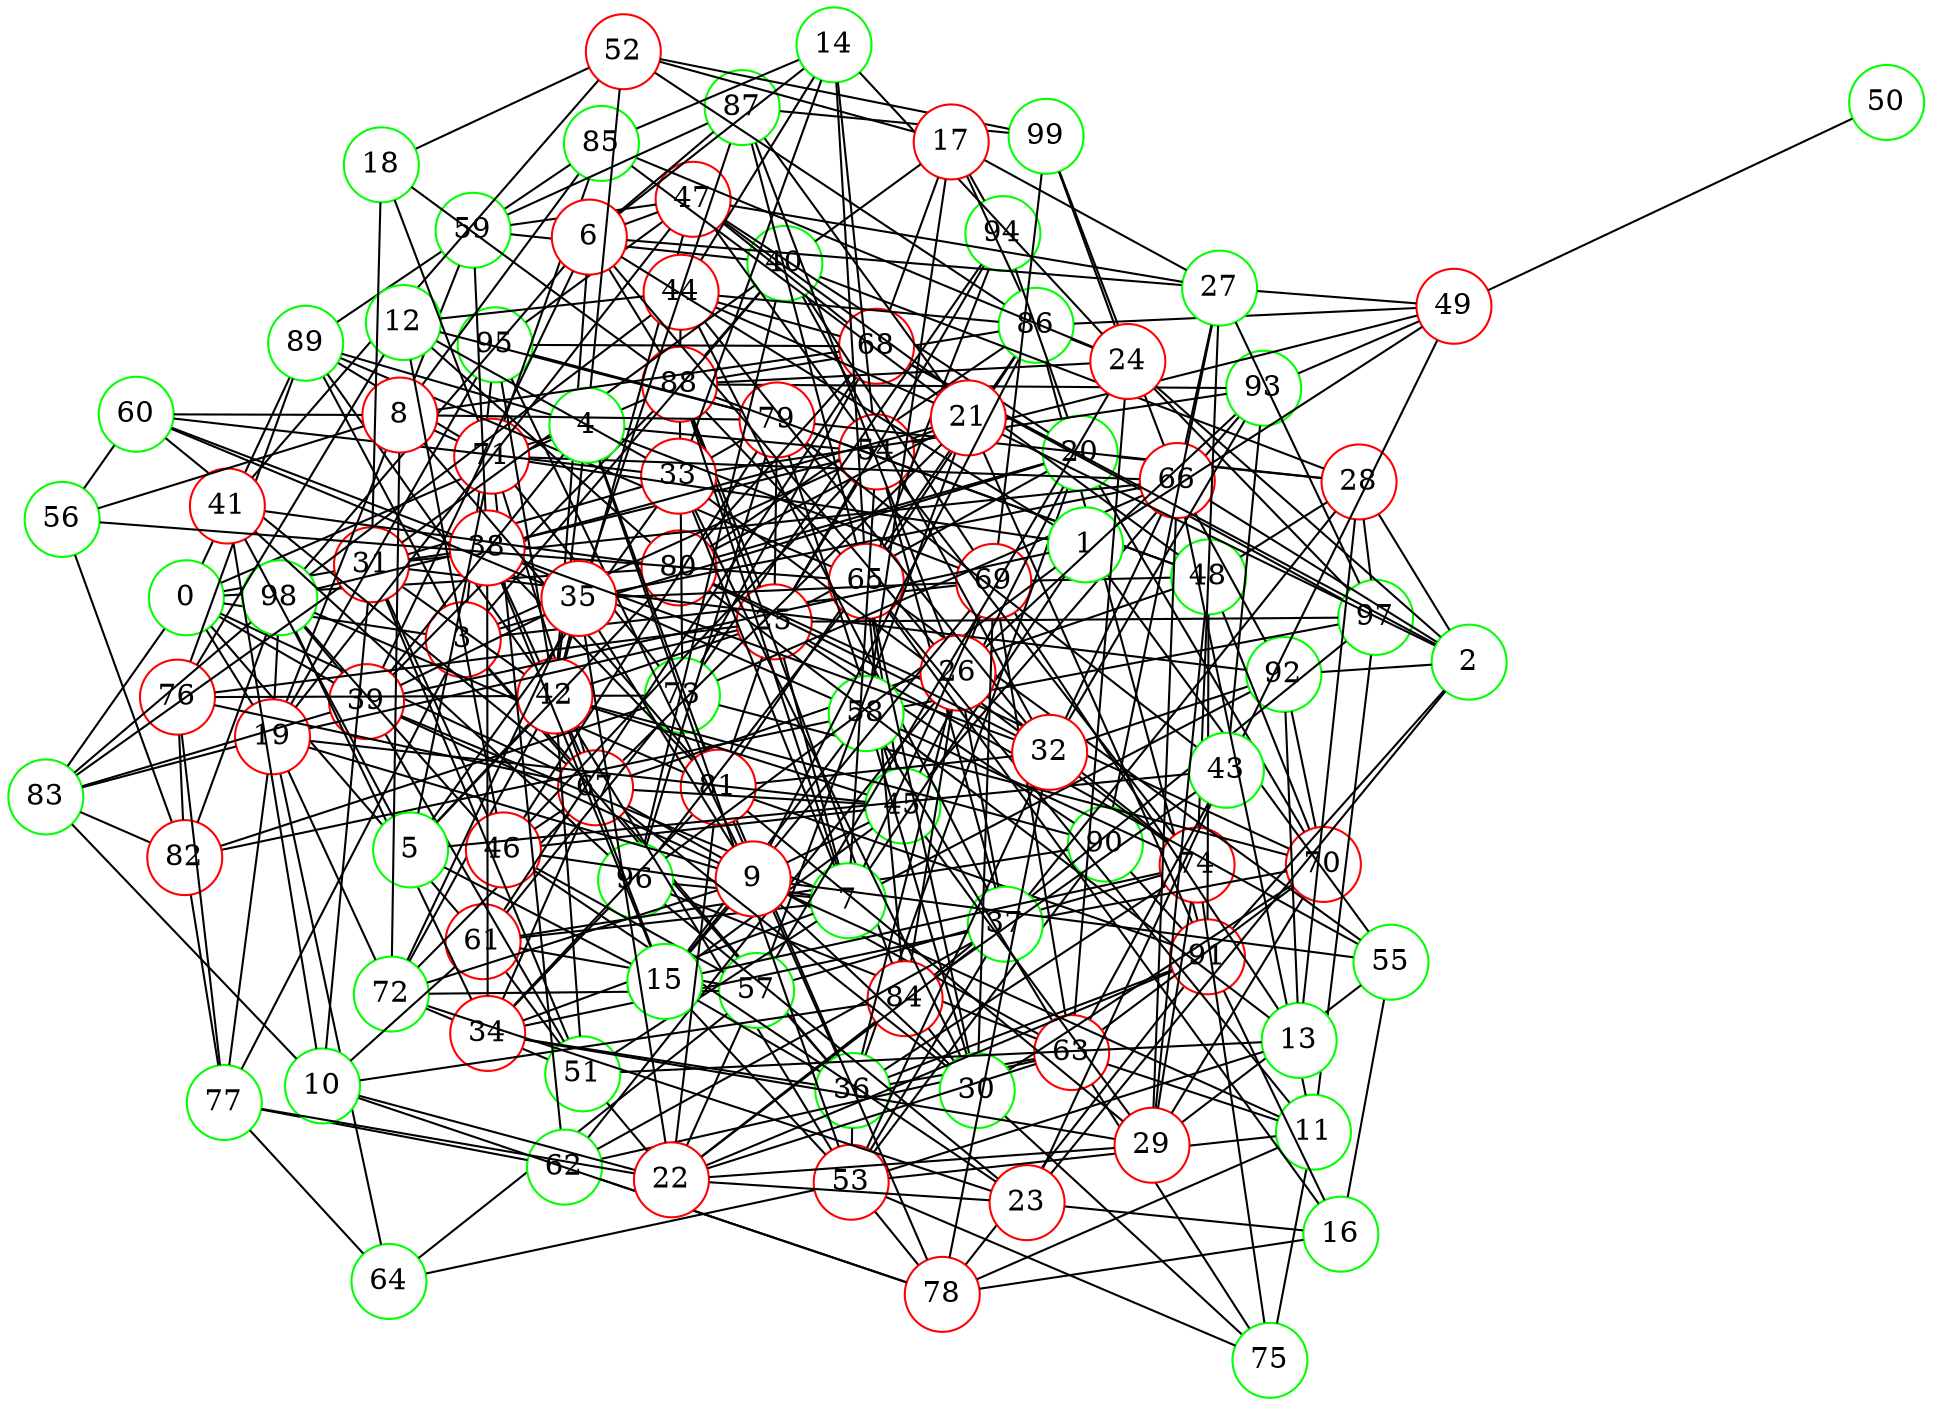 graph {
graph ["layout"="fdp"]
node ["style"="filled","fillcolor"="white","fixedsize"="true","shape"="circle"]
"0" ["color"="green"]
"80" ["color"="red"]
"86" ["color"="green"]
"88" ["color"="red"]
"93" ["color"="green"]
"91" ["color"="red"]
"3" ["color"="red"]
"67" ["color"="red"]
"71" ["color"="red"]
"85" ["color"="green"]
"89" ["color"="green"]
"73" ["color"="green"]
"82" ["color"="red"]
"98" ["color"="green"]
"83" ["color"="green"]
"76" ["color"="red"]
"77" ["color"="green"]
"78" ["color"="red"]
"94" ["color"="green"]
"72" ["color"="green"]
"20" ["color"="green"]
"36" ["color"="green"]
"81" ["color"="red"]
"53" ["color"="red"]
"64" ["color"="green"]
"90" ["color"="green"]
"75" ["color"="green"]
"74" ["color"="red"]
"63" ["color"="red"]
"96" ["color"="green"]
"69" ["color"="red"]
"99" ["color"="green"]
"70" ["color"="red"]
"92" ["color"="green"]
"25" ["color"="red"]
"97" ["color"="green"]
"42" ["color"="red"]
"45" ["color"="green"]
"65" ["color"="red"]
"84" ["color"="red"]
"87" ["color"="green"]
"46" ["color"="red"]
"54" ["color"="red"]
"57" ["color"="green"]
"61" ["color"="red"]
"68" ["color"="red"]
"95" ["color"="green"]
"79" ["color"="red"]
"47" ["color"="red"]
"48" ["color"="green"]
"59" ["color"="green"]
"51" ["color"="green"]
"55" ["color"="green"]
"28" ["color"="red"]
"37" ["color"="green"]
"44" ["color"="red"]
"62" ["color"="green"]
"40" ["color"="green"]
"19" ["color"="red"]
"39" ["color"="red"]
"31" ["color"="red"]
"33" ["color"="red"]
"60" ["color"="green"]
"66" ["color"="red"]
"38" ["color"="red"]
"58" ["color"="green"]
"1" ["color"="green"]
"49" ["color"="red"]
"50" ["color"="green"]
"6" ["color"="red"]
"26" ["color"="red"]
"27" ["color"="green"]
"14" ["color"="green"]
"24" ["color"="red"]
"7" ["color"="green"]
"34" ["color"="red"]
"2" ["color"="green"]
"21" ["color"="red"]
"23" ["color"="red"]
"43" ["color"="green"]
"4" ["color"="green"]
"52" ["color"="red"]
"5" ["color"="green"]
"41" ["color"="red"]
"15" ["color"="green"]
"8" ["color"="red"]
"56" ["color"="green"]
"9" ["color"="red"]
"35" ["color"="red"]
"11" ["color"="green"]
"30" ["color"="green"]
"10" ["color"="green"]
"22" ["color"="red"]
"29" ["color"="red"]
"12" ["color"="green"]
"13" ["color"="green"]
"16" ["color"="green"]
"17" ["color"="red"]
"18" ["color"="green"]
"32" ["color"="red"]
"0" -- "80"
"0" -- "3"
"0" -- "19"
"0" -- "67"
"0" -- "83"
"0" -- "39"
"0" -- "88"
"0" -- "89"
"0" -- "61"
"0" -- "31"
"80" -- "86"
"86" -- "88"
"86" -- "91"
"88" -- "93"
"3" -- "67"
"3" -- "20"
"3" -- "36"
"3" -- "69"
"3" -- "54"
"3" -- "40"
"3" -- "89"
"3" -- "77"
"3" -- "95"
"67" -- "71"
"67" -- "72"
"67" -- "76"
"71" -- "85"
"71" -- "73"
"71" -- "89"
"85" -- "89"
"73" -- "82"
"73" -- "88"
"73" -- "76"
"73" -- "78"
"73" -- "94"
"82" -- "98"
"82" -- "83"
"83" -- "98"
"76" -- "82"
"76" -- "89"
"76" -- "77"
"77" -- "82"
"78" -- "91"
"20" -- "80"
"20" -- "36"
"20" -- "70"
"20" -- "25"
"20" -- "28"
"20" -- "45"
"20" -- "94"
"20" -- "47"
"36" -- "81"
"36" -- "67"
"36" -- "53"
"36" -- "74"
"36" -- "91"
"36" -- "63"
"81" -- "98"
"81" -- "86"
"81" -- "91"
"53" -- "64"
"53" -- "90"
"53" -- "75"
"53" -- "78"
"64" -- "77"
"90" -- "91"
"74" -- "75"
"63" -- "96"
"63" -- "67"
"63" -- "69"
"63" -- "70"
"63" -- "75"
"69" -- "99"
"70" -- "80"
"70" -- "73"
"70" -- "92"
"25" -- "97"
"25" -- "42"
"25" -- "76"
"25" -- "79"
"25" -- "81"
"25" -- "54"
"25" -- "55"
"25" -- "88"
"25" -- "90"
"25" -- "94"
"42" -- "67"
"42" -- "72"
"42" -- "45"
"42" -- "47"
"42" -- "51"
"42" -- "53"
"42" -- "89"
"42" -- "90"
"42" -- "95"
"45" -- "65"
"45" -- "67"
"45" -- "93"
"45" -- "46"
"45" -- "79"
"65" -- "96"
"65" -- "84"
"65" -- "86"
"65" -- "87"
"65" -- "88"
"65" -- "89"
"65" -- "94"
"84" -- "97"
"84" -- "88"
"87" -- "99"
"46" -- "98"
"46" -- "67"
"46" -- "54"
"46" -- "57"
"46" -- "79"
"54" -- "98"
"54" -- "74"
"57" -- "64"
"57" -- "72"
"57" -- "74"
"57" -- "61"
"61" -- "68"
"61" -- "73"
"61" -- "90"
"68" -- "80"
"68" -- "97"
"68" -- "73"
"68" -- "95"
"79" -- "96"
"79" -- "95"
"47" -- "48"
"47" -- "68"
"47" -- "54"
"47" -- "59"
"47" -- "95"
"48" -- "67"
"48" -- "69"
"48" -- "70"
"48" -- "88"
"48" -- "91"
"48" -- "79"
"59" -- "87"
"51" -- "72"
"51" -- "61"
"55" -- "65"
"28" -- "48"
"28" -- "97"
"28" -- "37"
"28" -- "40"
"28" -- "79"
"37" -- "53"
"37" -- "54"
"37" -- "70"
"37" -- "44"
"37" -- "62"
"44" -- "98"
"44" -- "68"
"44" -- "86"
"44" -- "88"
"62" -- "71"
"62" -- "77"
"62" -- "78"
"62" -- "63"
"40" -- "96"
"40" -- "69"
"40" -- "88"
"40" -- "59"
"19" -- "64"
"19" -- "98"
"19" -- "83"
"19" -- "72"
"19" -- "25"
"19" -- "59"
"19" -- "45"
"19" -- "77"
"19" -- "47"
"19" -- "95"
"39" -- "98"
"39" -- "51"
"39" -- "83"
"39" -- "88"
"31" -- "33"
"31" -- "66"
"31" -- "51"
"31" -- "83"
"31" -- "38"
"31" -- "40"
"31" -- "42"
"31" -- "92"
"31" -- "46"
"33" -- "74"
"33" -- "60"
"33" -- "93"
"33" -- "79"
"60" -- "67"
"66" -- "99"
"66" -- "71"
"66" -- "73"
"66" -- "92"
"38" -- "81"
"38" -- "42"
"38" -- "58"
"38" -- "59"
"38" -- "60"
"58" -- "97"
"58" -- "82"
"58" -- "74"
"58" -- "63"
"1" -- "96"
"1" -- "49"
"1" -- "6"
"1" -- "7"
"1" -- "39"
"1" -- "55"
"1" -- "71"
"49" -- "50"
"49" -- "54"
"49" -- "86"
"49" -- "93"
"6" -- "98"
"6" -- "39"
"6" -- "87"
"6" -- "88"
"6" -- "26"
"6" -- "42"
"6" -- "27"
"6" -- "14"
"6" -- "47"
"26" -- "36"
"26" -- "84"
"26" -- "37"
"26" -- "69"
"26" -- "87"
"26" -- "74"
"26" -- "93"
"26" -- "62"
"27" -- "49"
"27" -- "97"
"27" -- "66"
"27" -- "74"
"27" -- "90"
"27" -- "47"
"14" -- "33"
"14" -- "65"
"14" -- "85"
"14" -- "54"
"14" -- "24"
"14" -- "44"
"24" -- "97"
"24" -- "99"
"24" -- "85"
"24" -- "86"
"24" -- "88"
"24" -- "57"
"24" -- "63"
"7" -- "96"
"7" -- "33"
"7" -- "34"
"7" -- "69"
"7" -- "39"
"7" -- "46"
"7" -- "51"
"7" -- "54"
"7" -- "88"
"7" -- "25"
"7" -- "92"
"7" -- "61"
"34" -- "96"
"34" -- "81"
"34" -- "98"
"34" -- "67"
"34" -- "36"
"34" -- "37"
"34" -- "38"
"2" -- "66"
"2" -- "68"
"2" -- "21"
"2" -- "23"
"2" -- "24"
"2" -- "91"
"2" -- "28"
"2" -- "92"
"21" -- "80"
"21" -- "67"
"21" -- "85"
"21" -- "38"
"21" -- "54"
"21" -- "87"
"21" -- "57"
"21" -- "91"
"21" -- "44"
"23" -- "96"
"23" -- "72"
"23" -- "43"
"23" -- "46"
"43" -- "49"
"43" -- "84"
"43" -- "93"
"43" -- "63"
"43" -- "79"
"4" -- "81"
"4" -- "52"
"4" -- "53"
"4" -- "69"
"4" -- "54"
"4" -- "39"
"4" -- "71"
"4" -- "89"
"4" -- "42"
"52" -- "99"
"52" -- "86"
"5" -- "80"
"5" -- "33"
"5" -- "71"
"5" -- "41"
"5" -- "42"
"5" -- "43"
"5" -- "15"
"41" -- "80"
"41" -- "96"
"41" -- "52"
"15" -- "36"
"15" -- "53"
"15" -- "69"
"15" -- "38"
"15" -- "42"
"15" -- "58"
"15" -- "74"
"15" -- "45"
"8" -- "81"
"8" -- "68"
"8" -- "85"
"8" -- "71"
"8" -- "56"
"8" -- "72"
"8" -- "60"
"8" -- "79"
"56" -- "65"
"56" -- "82"
"56" -- "60"
"9" -- "19"
"9" -- "35"
"9" -- "86"
"9" -- "39"
"9" -- "55"
"9" -- "72"
"9" -- "11"
"9" -- "45"
"9" -- "30"
"9" -- "15"
"9" -- "95"
"35" -- "66"
"35" -- "69"
"35" -- "39"
"35" -- "87"
"35" -- "72"
"35" -- "42"
"35" -- "60"
"11" -- "65"
"11" -- "97"
"11" -- "66"
"11" -- "53"
"11" -- "75"
"11" -- "78"
"11" -- "63"
"30" -- "33"
"30" -- "65"
"30" -- "67"
"30" -- "84"
"30" -- "69"
"30" -- "70"
"30" -- "58"
"30" -- "75"
"10" -- "83"
"10" -- "84"
"10" -- "22"
"10" -- "41"
"10" -- "61"
"10" -- "78"
"10" -- "31"
"22" -- "81"
"22" -- "35"
"22" -- "51"
"22" -- "84"
"22" -- "37"
"22" -- "23"
"22" -- "57"
"22" -- "91"
"22" -- "29"
"22" -- "77"
"22" -- "63"
"29" -- "48"
"29" -- "81"
"29" -- "34"
"29" -- "66"
"29" -- "70"
"29" -- "55"
"29" -- "74"
"29" -- "45"
"12" -- "80"
"12" -- "33"
"12" -- "44"
"12" -- "76"
"12" -- "46"
"12" -- "79"
"13" -- "80"
"13" -- "51"
"13" -- "53"
"13" -- "69"
"13" -- "28"
"13" -- "92"
"16" -- "65"
"16" -- "23"
"16" -- "55"
"16" -- "91"
"16" -- "78"
"17" -- "52"
"17" -- "68"
"17" -- "86"
"17" -- "40"
"17" -- "58"
"17" -- "27"
"17" -- "94"
"18" -- "52"
"18" -- "71"
"18" -- "88"
"18" -- "31"
"32" -- "80"
"32" -- "81"
"32" -- "66"
"32" -- "53"
"32" -- "38"
"32" -- "40"
"32" -- "44"
"32" -- "92"
"32" -- "93"
"32" -- "78"
}